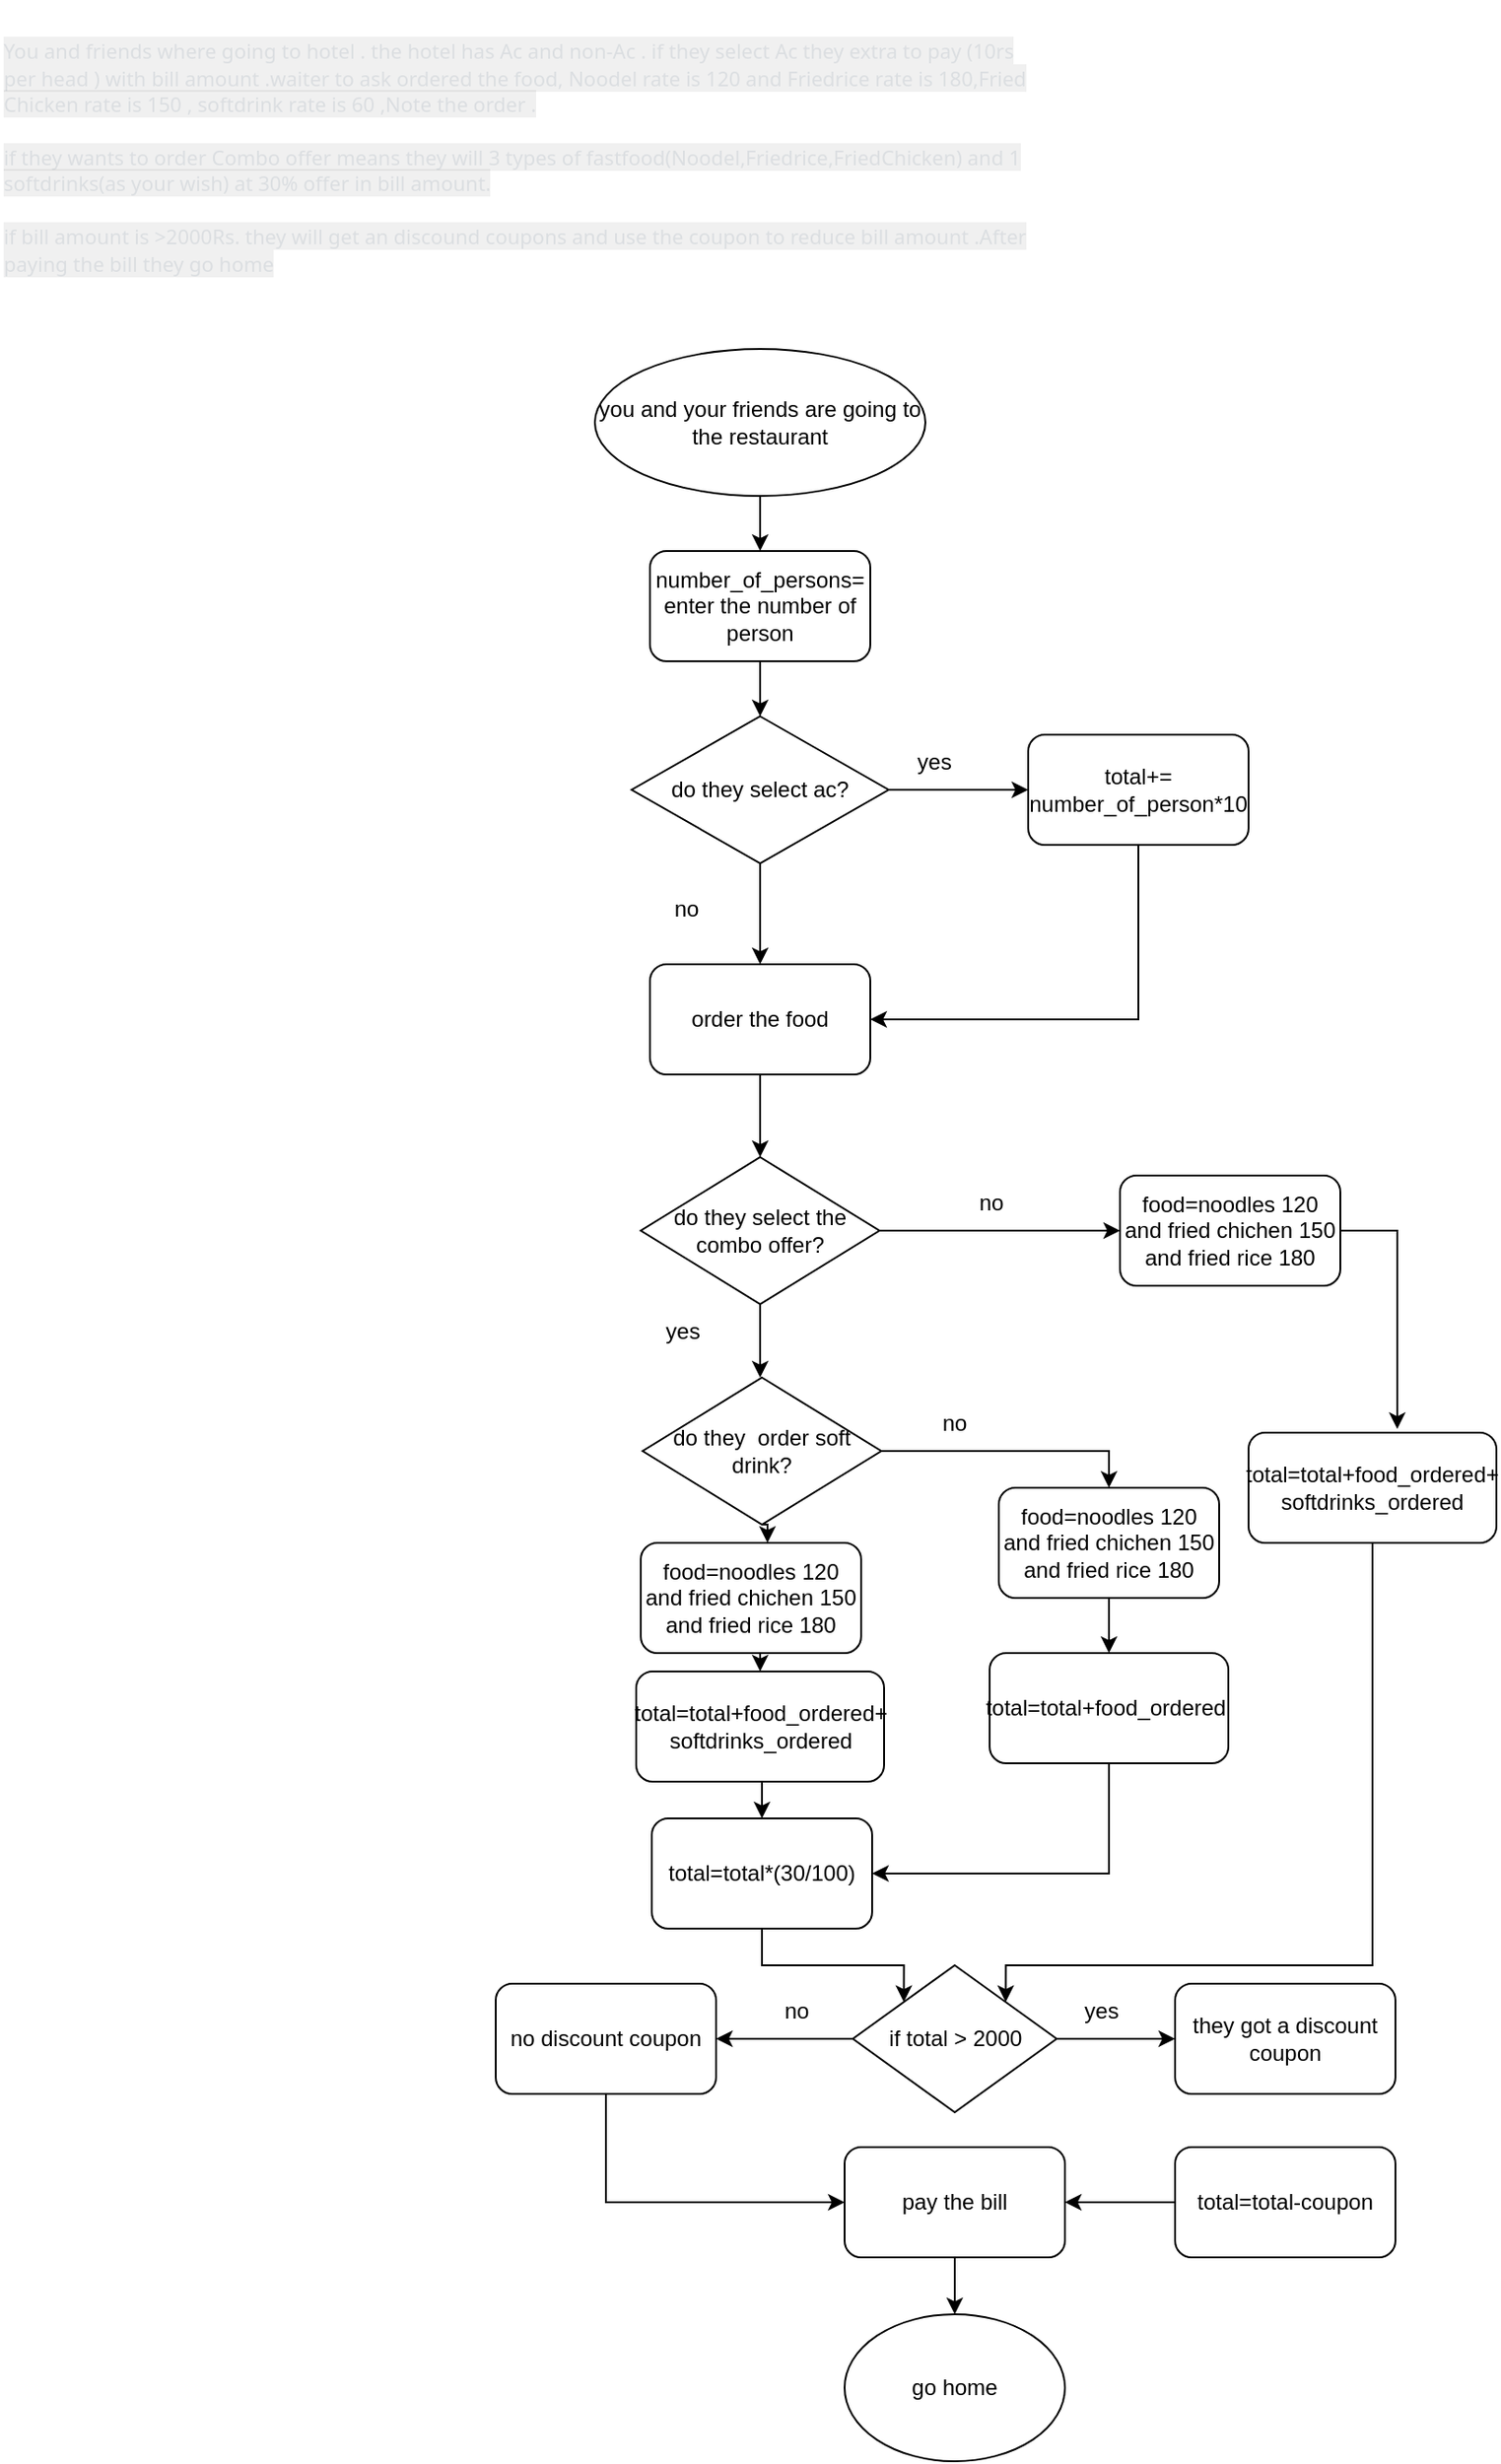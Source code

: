 <mxfile version="21.6.5" type="device">
  <diagram id="C5RBs43oDa-KdzZeNtuy" name="Page-1">
    <mxGraphModel dx="1120" dy="524" grid="1" gridSize="10" guides="1" tooltips="1" connect="1" arrows="1" fold="1" page="1" pageScale="1" pageWidth="827" pageHeight="1169" math="0" shadow="0">
      <root>
        <mxCell id="WIyWlLk6GJQsqaUBKTNV-0" />
        <mxCell id="WIyWlLk6GJQsqaUBKTNV-1" parent="WIyWlLk6GJQsqaUBKTNV-0" />
        <mxCell id="k8llUayksxSRVJIJTIAX-0" value="&lt;font style=&quot;font-size: 11px;&quot;&gt;&lt;br&gt;&lt;span style=&quot;margin: 0px; padding: 0px; border: 0px; font-weight: 400; font-style: normal; font-family: &amp;quot;gg sans&amp;quot;, &amp;quot;Noto Sans&amp;quot;, &amp;quot;Helvetica Neue&amp;quot;, Helvetica, Arial, sans-serif; vertical-align: baseline; outline: 0px; color: rgb(219, 222, 225); font-variant-ligatures: normal; font-variant-caps: normal; letter-spacing: normal; orphans: 2; text-align: left; text-indent: 0px; text-transform: none; widows: 2; word-spacing: 0px; -webkit-text-stroke-width: 0px; background-color: rgba(2, 2, 2, 0.06); text-decoration-thickness: initial; text-decoration-style: initial; text-decoration-color: initial;&quot;&gt;You and friends where going to hotel &lt;/span&gt;&lt;span style=&quot;margin: 0px; padding: 0px; border: 0px; font-weight: 400; font-style: normal; font-family: &amp;quot;gg sans&amp;quot;, &amp;quot;Noto Sans&amp;quot;, &amp;quot;Helvetica Neue&amp;quot;, Helvetica, Arial, sans-serif; vertical-align: baseline; outline: 0px; color: rgb(219, 222, 225); font-variant-ligatures: normal; font-variant-caps: normal; letter-spacing: normal; orphans: 2; text-align: left; text-indent: 0px; text-transform: none; widows: 2; word-spacing: 0px; -webkit-text-stroke-width: 0px; background-color: rgba(2, 2, 2, 0.06); text-decoration-thickness: initial; text-decoration-style: initial; text-decoration-color: initial;&quot;&gt;. the hotel has Ac and non&lt;/span&gt;&lt;span style=&quot;margin: 0px; padding: 0px; border: 0px; font-weight: 400; font-style: normal; font-family: &amp;quot;gg sans&amp;quot;, &amp;quot;Noto Sans&amp;quot;, &amp;quot;Helvetica Neue&amp;quot;, Helvetica, Arial, sans-serif; vertical-align: baseline; outline: 0px; color: rgb(219, 222, 225); font-variant-ligatures: normal; font-variant-caps: normal; letter-spacing: normal; orphans: 2; text-align: left; text-indent: 0px; text-transform: none; widows: 2; word-spacing: 0px; -webkit-text-stroke-width: 0px; background-color: rgba(2, 2, 2, 0.06); text-decoration-thickness: initial; text-decoration-style: initial; text-decoration-color: initial;&quot;&gt;-Ac &lt;/span&gt;&lt;span style=&quot;margin: 0px; padding: 0px; border: 0px; font-weight: 400; font-style: normal; font-family: &amp;quot;gg sans&amp;quot;, &amp;quot;Noto Sans&amp;quot;, &amp;quot;Helvetica Neue&amp;quot;, Helvetica, Arial, sans-serif; vertical-align: baseline; outline: 0px; color: rgb(219, 222, 225); font-variant-ligatures: normal; font-variant-caps: normal; letter-spacing: normal; orphans: 2; text-align: left; text-indent: 0px; text-transform: none; widows: 2; word-spacing: 0px; -webkit-text-stroke-width: 0px; background-color: rgba(2, 2, 2, 0.06); text-decoration-thickness: initial; text-decoration-style: initial; text-decoration-color: initial;&quot;&gt;. if they select Ac they extra to pay &lt;/span&gt;&lt;span style=&quot;margin: 0px; padding: 0px; border: 0px; font-weight: 400; font-style: normal; font-family: &amp;quot;gg sans&amp;quot;, &amp;quot;Noto Sans&amp;quot;, &amp;quot;Helvetica Neue&amp;quot;, Helvetica, Arial, sans-serif; vertical-align: baseline; outline: 0px; color: rgb(219, 222, 225); font-variant-ligatures: normal; font-variant-caps: normal; letter-spacing: normal; orphans: 2; text-align: left; text-indent: 0px; text-transform: none; widows: 2; word-spacing: 0px; -webkit-text-stroke-width: 0px; background-color: rgba(2, 2, 2, 0.06); text-decoration-thickness: initial; text-decoration-style: initial; text-decoration-color: initial;&quot;&gt;(10rs per head &lt;/span&gt;&lt;span style=&quot;margin: 0px; padding: 0px; border: 0px; font-weight: 400; font-style: normal; font-family: &amp;quot;gg sans&amp;quot;, &amp;quot;Noto Sans&amp;quot;, &amp;quot;Helvetica Neue&amp;quot;, Helvetica, Arial, sans-serif; vertical-align: baseline; outline: 0px; color: rgb(219, 222, 225); font-variant-ligatures: normal; font-variant-caps: normal; letter-spacing: normal; orphans: 2; text-align: left; text-indent: 0px; text-transform: none; widows: 2; word-spacing: 0px; -webkit-text-stroke-width: 0px; background-color: rgba(2, 2, 2, 0.06); text-decoration-thickness: initial; text-decoration-style: initial; text-decoration-color: initial;&quot;&gt;) with bill amount &lt;/span&gt;&lt;span style=&quot;margin: 0px; padding: 0px; border: 0px; font-weight: 400; font-style: normal; font-family: &amp;quot;gg sans&amp;quot;, &amp;quot;Noto Sans&amp;quot;, &amp;quot;Helvetica Neue&amp;quot;, Helvetica, Arial, sans-serif; vertical-align: baseline; outline: 0px; color: rgb(219, 222, 225); font-variant-ligatures: normal; font-variant-caps: normal; letter-spacing: normal; orphans: 2; text-align: left; text-indent: 0px; text-transform: none; widows: 2; word-spacing: 0px; -webkit-text-stroke-width: 0px; background-color: rgba(2, 2, 2, 0.06); text-decoration-thickness: initial; text-decoration-style: initial; text-decoration-color: initial;&quot;&gt;.waiter to ask ordered the food&lt;/span&gt;&lt;span style=&quot;margin: 0px; padding: 0px; border: 0px; font-weight: 400; font-style: normal; font-family: &amp;quot;gg sans&amp;quot;, &amp;quot;Noto Sans&amp;quot;, &amp;quot;Helvetica Neue&amp;quot;, Helvetica, Arial, sans-serif; vertical-align: baseline; outline: 0px; color: rgb(219, 222, 225); font-variant-ligatures: normal; font-variant-caps: normal; letter-spacing: normal; orphans: 2; text-align: left; text-indent: 0px; text-transform: none; widows: 2; word-spacing: 0px; -webkit-text-stroke-width: 0px; background-color: rgba(2, 2, 2, 0.06); text-decoration-thickness: initial; text-decoration-style: initial; text-decoration-color: initial;&quot;&gt;, Noodel rate is 120 and Friedrice rate is 180&lt;/span&gt;&lt;span style=&quot;margin: 0px; padding: 0px; border: 0px; font-weight: 400; font-style: normal; font-family: &amp;quot;gg sans&amp;quot;, &amp;quot;Noto Sans&amp;quot;, &amp;quot;Helvetica Neue&amp;quot;, Helvetica, Arial, sans-serif; vertical-align: baseline; outline: 0px; color: rgb(219, 222, 225); font-variant-ligatures: normal; font-variant-caps: normal; letter-spacing: normal; orphans: 2; text-align: left; text-indent: 0px; text-transform: none; widows: 2; word-spacing: 0px; -webkit-text-stroke-width: 0px; background-color: rgba(2, 2, 2, 0.06); text-decoration-thickness: initial; text-decoration-style: initial; text-decoration-color: initial;&quot;&gt;,Fried Chicken rate is 150 &lt;/span&gt;&lt;span style=&quot;margin: 0px; padding: 0px; border: 0px; font-weight: 400; font-style: normal; font-family: &amp;quot;gg sans&amp;quot;, &amp;quot;Noto Sans&amp;quot;, &amp;quot;Helvetica Neue&amp;quot;, Helvetica, Arial, sans-serif; vertical-align: baseline; outline: 0px; color: rgb(219, 222, 225); font-variant-ligatures: normal; font-variant-caps: normal; letter-spacing: normal; orphans: 2; text-align: left; text-indent: 0px; text-transform: none; widows: 2; word-spacing: 0px; -webkit-text-stroke-width: 0px; background-color: rgba(2, 2, 2, 0.06); text-decoration-thickness: initial; text-decoration-style: initial; text-decoration-color: initial;&quot;&gt;, softdrink rate is 60 &lt;/span&gt;&lt;span style=&quot;margin: 0px; padding: 0px; border: 0px; font-weight: 400; font-style: normal; font-family: &amp;quot;gg sans&amp;quot;, &amp;quot;Noto Sans&amp;quot;, &amp;quot;Helvetica Neue&amp;quot;, Helvetica, Arial, sans-serif; vertical-align: baseline; outline: 0px; color: rgb(219, 222, 225); font-variant-ligatures: normal; font-variant-caps: normal; letter-spacing: normal; orphans: 2; text-align: left; text-indent: 0px; text-transform: none; widows: 2; word-spacing: 0px; -webkit-text-stroke-width: 0px; background-color: rgba(2, 2, 2, 0.06); text-decoration-thickness: initial; text-decoration-style: initial; text-decoration-color: initial;&quot;&gt;,Note the order &lt;/span&gt;&lt;span style=&quot;margin: 0px; padding: 0px; border: 0px; font-weight: 400; font-style: normal; font-family: &amp;quot;gg sans&amp;quot;, &amp;quot;Noto Sans&amp;quot;, &amp;quot;Helvetica Neue&amp;quot;, Helvetica, Arial, sans-serif; vertical-align: baseline; outline: 0px; color: rgb(219, 222, 225); font-variant-ligatures: normal; font-variant-caps: normal; letter-spacing: normal; orphans: 2; text-align: left; text-indent: 0px; text-transform: none; widows: 2; word-spacing: 0px; -webkit-text-stroke-width: 0px; background-color: rgba(2, 2, 2, 0.06); text-decoration-thickness: initial; text-decoration-style: initial; text-decoration-color: initial;&quot;&gt;.&lt;/span&gt;&lt;span style=&quot;margin: 0px; padding: 0px; border: 0px; font-weight: 400; font-style: normal; font-family: &amp;quot;gg sans&amp;quot;, &amp;quot;Noto Sans&amp;quot;, &amp;quot;Helvetica Neue&amp;quot;, Helvetica, Arial, sans-serif; vertical-align: baseline; outline: 0px; color: rgb(219, 222, 225); font-variant-ligatures: normal; font-variant-caps: normal; letter-spacing: normal; orphans: 2; text-align: left; text-indent: 0px; text-transform: none; widows: 2; word-spacing: 0px; -webkit-text-stroke-width: 0px; background-color: rgba(2, 2, 2, 0.06); text-decoration-thickness: initial; text-decoration-style: initial; text-decoration-color: initial;&quot;&gt;&lt;br&gt;&lt;br&gt;if they wants to order Combo offer means they will 3 types of fastfood&lt;/span&gt;&lt;span style=&quot;margin: 0px; padding: 0px; border: 0px; font-weight: 400; font-style: normal; font-family: &amp;quot;gg sans&amp;quot;, &amp;quot;Noto Sans&amp;quot;, &amp;quot;Helvetica Neue&amp;quot;, Helvetica, Arial, sans-serif; vertical-align: baseline; outline: 0px; color: rgb(219, 222, 225); font-variant-ligatures: normal; font-variant-caps: normal; letter-spacing: normal; orphans: 2; text-align: left; text-indent: 0px; text-transform: none; widows: 2; word-spacing: 0px; -webkit-text-stroke-width: 0px; background-color: rgba(2, 2, 2, 0.06); text-decoration-thickness: initial; text-decoration-style: initial; text-decoration-color: initial;&quot;&gt;(Noodel&lt;/span&gt;&lt;span style=&quot;margin: 0px; padding: 0px; border: 0px; font-weight: 400; font-style: normal; font-family: &amp;quot;gg sans&amp;quot;, &amp;quot;Noto Sans&amp;quot;, &amp;quot;Helvetica Neue&amp;quot;, Helvetica, Arial, sans-serif; vertical-align: baseline; outline: 0px; color: rgb(219, 222, 225); font-variant-ligatures: normal; font-variant-caps: normal; letter-spacing: normal; orphans: 2; text-align: left; text-indent: 0px; text-transform: none; widows: 2; word-spacing: 0px; -webkit-text-stroke-width: 0px; background-color: rgba(2, 2, 2, 0.06); text-decoration-thickness: initial; text-decoration-style: initial; text-decoration-color: initial;&quot;&gt;,Friedrice&lt;/span&gt;&lt;span style=&quot;margin: 0px; padding: 0px; border: 0px; font-weight: 400; font-style: normal; font-family: &amp;quot;gg sans&amp;quot;, &amp;quot;Noto Sans&amp;quot;, &amp;quot;Helvetica Neue&amp;quot;, Helvetica, Arial, sans-serif; vertical-align: baseline; outline: 0px; color: rgb(219, 222, 225); font-variant-ligatures: normal; font-variant-caps: normal; letter-spacing: normal; orphans: 2; text-align: left; text-indent: 0px; text-transform: none; widows: 2; word-spacing: 0px; -webkit-text-stroke-width: 0px; background-color: rgba(2, 2, 2, 0.06); text-decoration-thickness: initial; text-decoration-style: initial; text-decoration-color: initial;&quot;&gt;,FriedChicken&lt;/span&gt;&lt;span style=&quot;margin: 0px; padding: 0px; border: 0px; font-weight: 400; font-style: normal; font-family: &amp;quot;gg sans&amp;quot;, &amp;quot;Noto Sans&amp;quot;, &amp;quot;Helvetica Neue&amp;quot;, Helvetica, Arial, sans-serif; vertical-align: baseline; outline: 0px; color: rgb(219, 222, 225); font-variant-ligatures: normal; font-variant-caps: normal; letter-spacing: normal; orphans: 2; text-align: left; text-indent: 0px; text-transform: none; widows: 2; word-spacing: 0px; -webkit-text-stroke-width: 0px; background-color: rgba(2, 2, 2, 0.06); text-decoration-thickness: initial; text-decoration-style: initial; text-decoration-color: initial;&quot;&gt;) and 1 softdrinks&lt;/span&gt;&lt;span style=&quot;margin: 0px; padding: 0px; border: 0px; font-weight: 400; font-style: normal; font-family: &amp;quot;gg sans&amp;quot;, &amp;quot;Noto Sans&amp;quot;, &amp;quot;Helvetica Neue&amp;quot;, Helvetica, Arial, sans-serif; vertical-align: baseline; outline: 0px; color: rgb(219, 222, 225); font-variant-ligatures: normal; font-variant-caps: normal; letter-spacing: normal; orphans: 2; text-align: left; text-indent: 0px; text-transform: none; widows: 2; word-spacing: 0px; -webkit-text-stroke-width: 0px; background-color: rgba(2, 2, 2, 0.06); text-decoration-thickness: initial; text-decoration-style: initial; text-decoration-color: initial;&quot;&gt;(as your wish&lt;/span&gt;&lt;span style=&quot;margin: 0px; padding: 0px; border: 0px; font-weight: 400; font-style: normal; font-family: &amp;quot;gg sans&amp;quot;, &amp;quot;Noto Sans&amp;quot;, &amp;quot;Helvetica Neue&amp;quot;, Helvetica, Arial, sans-serif; vertical-align: baseline; outline: 0px; color: rgb(219, 222, 225); font-variant-ligatures: normal; font-variant-caps: normal; letter-spacing: normal; orphans: 2; text-align: left; text-indent: 0px; text-transform: none; widows: 2; word-spacing: 0px; -webkit-text-stroke-width: 0px; background-color: rgba(2, 2, 2, 0.06); text-decoration-thickness: initial; text-decoration-style: initial; text-decoration-color: initial;&quot;&gt;) at 30&lt;/span&gt;&lt;span style=&quot;margin: 0px; padding: 0px; border: 0px; font-weight: 400; font-style: normal; font-family: &amp;quot;gg sans&amp;quot;, &amp;quot;Noto Sans&amp;quot;, &amp;quot;Helvetica Neue&amp;quot;, Helvetica, Arial, sans-serif; vertical-align: baseline; outline: 0px; color: rgb(219, 222, 225); font-variant-ligatures: normal; font-variant-caps: normal; letter-spacing: normal; orphans: 2; text-align: left; text-indent: 0px; text-transform: none; widows: 2; word-spacing: 0px; -webkit-text-stroke-width: 0px; background-color: rgba(2, 2, 2, 0.06); text-decoration-thickness: initial; text-decoration-style: initial; text-decoration-color: initial;&quot;&gt;% offer in bill amount&lt;/span&gt;&lt;span style=&quot;margin: 0px; padding: 0px; border: 0px; font-weight: 400; font-style: normal; font-family: &amp;quot;gg sans&amp;quot;, &amp;quot;Noto Sans&amp;quot;, &amp;quot;Helvetica Neue&amp;quot;, Helvetica, Arial, sans-serif; vertical-align: baseline; outline: 0px; color: rgb(219, 222, 225); font-variant-ligatures: normal; font-variant-caps: normal; letter-spacing: normal; orphans: 2; text-align: left; text-indent: 0px; text-transform: none; widows: 2; word-spacing: 0px; -webkit-text-stroke-width: 0px; background-color: rgba(2, 2, 2, 0.06); text-decoration-thickness: initial; text-decoration-style: initial; text-decoration-color: initial;&quot;&gt;.&lt;/span&gt;&lt;span style=&quot;margin: 0px; padding: 0px; border: 0px; font-weight: 400; font-style: normal; font-family: &amp;quot;gg sans&amp;quot;, &amp;quot;Noto Sans&amp;quot;, &amp;quot;Helvetica Neue&amp;quot;, Helvetica, Arial, sans-serif; vertical-align: baseline; outline: 0px; color: rgb(219, 222, 225); font-variant-ligatures: normal; font-variant-caps: normal; letter-spacing: normal; orphans: 2; text-align: left; text-indent: 0px; text-transform: none; widows: 2; word-spacing: 0px; -webkit-text-stroke-width: 0px; background-color: rgba(2, 2, 2, 0.06); text-decoration-thickness: initial; text-decoration-style: initial; text-decoration-color: initial;&quot;&gt;&lt;br&gt;&lt;br&gt;if bill amount is &lt;/span&gt;&lt;span style=&quot;margin: 0px; padding: 0px; border: 0px; font-weight: 400; font-style: normal; font-family: &amp;quot;gg sans&amp;quot;, &amp;quot;Noto Sans&amp;quot;, &amp;quot;Helvetica Neue&amp;quot;, Helvetica, Arial, sans-serif; vertical-align: baseline; outline: 0px; color: rgb(219, 222, 225); font-variant-ligatures: normal; font-variant-caps: normal; letter-spacing: normal; orphans: 2; text-align: left; text-indent: 0px; text-transform: none; widows: 2; word-spacing: 0px; -webkit-text-stroke-width: 0px; background-color: rgba(2, 2, 2, 0.06); text-decoration-thickness: initial; text-decoration-style: initial; text-decoration-color: initial;&quot;&gt;&amp;gt;2000Rs&lt;/span&gt;&lt;span style=&quot;margin: 0px; padding: 0px; border: 0px; font-weight: 400; font-style: normal; font-family: &amp;quot;gg sans&amp;quot;, &amp;quot;Noto Sans&amp;quot;, &amp;quot;Helvetica Neue&amp;quot;, Helvetica, Arial, sans-serif; vertical-align: baseline; outline: 0px; color: rgb(219, 222, 225); font-variant-ligatures: normal; font-variant-caps: normal; letter-spacing: normal; orphans: 2; text-align: left; text-indent: 0px; text-transform: none; widows: 2; word-spacing: 0px; -webkit-text-stroke-width: 0px; background-color: rgba(2, 2, 2, 0.06); text-decoration-thickness: initial; text-decoration-style: initial; text-decoration-color: initial;&quot;&gt;. they will get an discound coupons and use the coupon to reduce bill amount &lt;/span&gt;&lt;span style=&quot;margin: 0px; padding: 0px; border: 0px; font-weight: 400; font-style: normal; font-family: &amp;quot;gg sans&amp;quot;, &amp;quot;Noto Sans&amp;quot;, &amp;quot;Helvetica Neue&amp;quot;, Helvetica, Arial, sans-serif; vertical-align: baseline; outline: 0px; color: rgb(219, 222, 225); font-variant-ligatures: normal; font-variant-caps: normal; letter-spacing: normal; orphans: 2; text-align: left; text-indent: 0px; text-transform: none; widows: 2; word-spacing: 0px; -webkit-text-stroke-width: 0px; background-color: rgba(2, 2, 2, 0.06); text-decoration-thickness: initial; text-decoration-style: initial; text-decoration-color: initial;&quot;&gt;.After paying the bill they go home&lt;/span&gt;&lt;br&gt;&lt;/font&gt;" style="text;whiteSpace=wrap;html=1;" parent="WIyWlLk6GJQsqaUBKTNV-1" vertex="1">
          <mxGeometry width="560" height="150" as="geometry" />
        </mxCell>
        <mxCell id="k8llUayksxSRVJIJTIAX-6" style="edgeStyle=orthogonalEdgeStyle;rounded=0;orthogonalLoop=1;jettySize=auto;html=1;exitX=0.5;exitY=1;exitDx=0;exitDy=0;entryX=0.5;entryY=0;entryDx=0;entryDy=0;" parent="WIyWlLk6GJQsqaUBKTNV-1" source="k8llUayksxSRVJIJTIAX-2" target="k8llUayksxSRVJIJTIAX-4" edge="1">
          <mxGeometry relative="1" as="geometry" />
        </mxCell>
        <mxCell id="k8llUayksxSRVJIJTIAX-2" value="you and your friends are going to the restaurant" style="ellipse;whiteSpace=wrap;html=1;" parent="WIyWlLk6GJQsqaUBKTNV-1" vertex="1">
          <mxGeometry x="324" y="190" width="180" height="80" as="geometry" />
        </mxCell>
        <mxCell id="k8llUayksxSRVJIJTIAX-8" style="edgeStyle=orthogonalEdgeStyle;rounded=0;orthogonalLoop=1;jettySize=auto;html=1;exitX=1;exitY=0.5;exitDx=0;exitDy=0;entryX=0;entryY=0.5;entryDx=0;entryDy=0;" parent="WIyWlLk6GJQsqaUBKTNV-1" source="k8llUayksxSRVJIJTIAX-3" target="k8llUayksxSRVJIJTIAX-5" edge="1">
          <mxGeometry relative="1" as="geometry" />
        </mxCell>
        <mxCell id="k8llUayksxSRVJIJTIAX-10" style="edgeStyle=orthogonalEdgeStyle;rounded=0;orthogonalLoop=1;jettySize=auto;html=1;exitX=0.5;exitY=1;exitDx=0;exitDy=0;entryX=0.5;entryY=0;entryDx=0;entryDy=0;" parent="WIyWlLk6GJQsqaUBKTNV-1" source="k8llUayksxSRVJIJTIAX-3" edge="1">
          <mxGeometry relative="1" as="geometry">
            <mxPoint x="414" y="525" as="targetPoint" />
          </mxGeometry>
        </mxCell>
        <mxCell id="k8llUayksxSRVJIJTIAX-3" value="do they select ac?" style="rhombus;whiteSpace=wrap;html=1;" parent="WIyWlLk6GJQsqaUBKTNV-1" vertex="1">
          <mxGeometry x="344" y="390" width="140" height="80" as="geometry" />
        </mxCell>
        <mxCell id="k8llUayksxSRVJIJTIAX-7" style="edgeStyle=orthogonalEdgeStyle;rounded=0;orthogonalLoop=1;jettySize=auto;html=1;exitX=0.5;exitY=1;exitDx=0;exitDy=0;entryX=0.5;entryY=0;entryDx=0;entryDy=0;" parent="WIyWlLk6GJQsqaUBKTNV-1" source="k8llUayksxSRVJIJTIAX-4" target="k8llUayksxSRVJIJTIAX-3" edge="1">
          <mxGeometry relative="1" as="geometry" />
        </mxCell>
        <mxCell id="k8llUayksxSRVJIJTIAX-4" value="number_of_persons= enter the number of person" style="rounded=1;whiteSpace=wrap;html=1;" parent="WIyWlLk6GJQsqaUBKTNV-1" vertex="1">
          <mxGeometry x="354" y="300" width="120" height="60" as="geometry" />
        </mxCell>
        <mxCell id="k8llUayksxSRVJIJTIAX-14" style="edgeStyle=orthogonalEdgeStyle;rounded=0;orthogonalLoop=1;jettySize=auto;html=1;exitX=0.5;exitY=1;exitDx=0;exitDy=0;entryX=1;entryY=0.5;entryDx=0;entryDy=0;" parent="WIyWlLk6GJQsqaUBKTNV-1" source="k8llUayksxSRVJIJTIAX-5" target="k8llUayksxSRVJIJTIAX-13" edge="1">
          <mxGeometry relative="1" as="geometry" />
        </mxCell>
        <mxCell id="k8llUayksxSRVJIJTIAX-5" value="total+= number_of_person*10" style="rounded=1;whiteSpace=wrap;html=1;" parent="WIyWlLk6GJQsqaUBKTNV-1" vertex="1">
          <mxGeometry x="560" y="400" width="120" height="60" as="geometry" />
        </mxCell>
        <mxCell id="k8llUayksxSRVJIJTIAX-20" style="edgeStyle=orthogonalEdgeStyle;rounded=0;orthogonalLoop=1;jettySize=auto;html=1;exitX=0.5;exitY=1;exitDx=0;exitDy=0;entryX=0.5;entryY=0;entryDx=0;entryDy=0;" parent="WIyWlLk6GJQsqaUBKTNV-1" source="k8llUayksxSRVJIJTIAX-12" edge="1">
          <mxGeometry relative="1" as="geometry">
            <mxPoint x="414" y="750" as="targetPoint" />
          </mxGeometry>
        </mxCell>
        <mxCell id="k8llUayksxSRVJIJTIAX-22" style="edgeStyle=orthogonalEdgeStyle;rounded=0;orthogonalLoop=1;jettySize=auto;html=1;exitX=1;exitY=0.5;exitDx=0;exitDy=0;entryX=0;entryY=0.5;entryDx=0;entryDy=0;" parent="WIyWlLk6GJQsqaUBKTNV-1" source="k8llUayksxSRVJIJTIAX-12" edge="1">
          <mxGeometry relative="1" as="geometry">
            <mxPoint x="610" y="670" as="targetPoint" />
          </mxGeometry>
        </mxCell>
        <mxCell id="k8llUayksxSRVJIJTIAX-12" value="do they select the combo offer?" style="rhombus;whiteSpace=wrap;html=1;" parent="WIyWlLk6GJQsqaUBKTNV-1" vertex="1">
          <mxGeometry x="349" y="630" width="130" height="80" as="geometry" />
        </mxCell>
        <mxCell id="k8llUayksxSRVJIJTIAX-15" style="edgeStyle=orthogonalEdgeStyle;rounded=0;orthogonalLoop=1;jettySize=auto;html=1;exitX=0.5;exitY=1;exitDx=0;exitDy=0;" parent="WIyWlLk6GJQsqaUBKTNV-1" source="k8llUayksxSRVJIJTIAX-13" target="k8llUayksxSRVJIJTIAX-12" edge="1">
          <mxGeometry relative="1" as="geometry" />
        </mxCell>
        <mxCell id="k8llUayksxSRVJIJTIAX-13" value="order the food" style="rounded=1;whiteSpace=wrap;html=1;" parent="WIyWlLk6GJQsqaUBKTNV-1" vertex="1">
          <mxGeometry x="354" y="525" width="120" height="60" as="geometry" />
        </mxCell>
        <mxCell id="k8llUayksxSRVJIJTIAX-16" value="yes" style="text;html=1;strokeColor=none;fillColor=none;align=center;verticalAlign=middle;whiteSpace=wrap;rounded=0;" parent="WIyWlLk6GJQsqaUBKTNV-1" vertex="1">
          <mxGeometry x="479" y="400" width="60" height="30" as="geometry" />
        </mxCell>
        <mxCell id="k8llUayksxSRVJIJTIAX-17" value="no" style="text;html=1;strokeColor=none;fillColor=none;align=center;verticalAlign=middle;whiteSpace=wrap;rounded=0;" parent="WIyWlLk6GJQsqaUBKTNV-1" vertex="1">
          <mxGeometry x="344" y="480" width="60" height="30" as="geometry" />
        </mxCell>
        <mxCell id="k8llUayksxSRVJIJTIAX-23" value="no" style="text;html=1;strokeColor=none;fillColor=none;align=center;verticalAlign=middle;whiteSpace=wrap;rounded=0;" parent="WIyWlLk6GJQsqaUBKTNV-1" vertex="1">
          <mxGeometry x="510" y="640" width="60" height="30" as="geometry" />
        </mxCell>
        <mxCell id="k8llUayksxSRVJIJTIAX-24" value="yes" style="text;html=1;strokeColor=none;fillColor=none;align=center;verticalAlign=middle;whiteSpace=wrap;rounded=0;" parent="WIyWlLk6GJQsqaUBKTNV-1" vertex="1">
          <mxGeometry x="342" y="710" width="60" height="30" as="geometry" />
        </mxCell>
        <mxCell id="VLeO9XLquMEbQgtOTkbF-3" style="edgeStyle=orthogonalEdgeStyle;rounded=0;orthogonalLoop=1;jettySize=auto;html=1;exitX=0.5;exitY=1;exitDx=0;exitDy=0;entryX=0.575;entryY=0;entryDx=0;entryDy=0;entryPerimeter=0;" edge="1" parent="WIyWlLk6GJQsqaUBKTNV-1" source="k8llUayksxSRVJIJTIAX-25" target="VLeO9XLquMEbQgtOTkbF-2">
          <mxGeometry relative="1" as="geometry" />
        </mxCell>
        <mxCell id="VLeO9XLquMEbQgtOTkbF-8" style="edgeStyle=orthogonalEdgeStyle;rounded=0;orthogonalLoop=1;jettySize=auto;html=1;exitX=1;exitY=0.5;exitDx=0;exitDy=0;entryX=0.5;entryY=0;entryDx=0;entryDy=0;" edge="1" parent="WIyWlLk6GJQsqaUBKTNV-1" source="k8llUayksxSRVJIJTIAX-25" target="VLeO9XLquMEbQgtOTkbF-7">
          <mxGeometry relative="1" as="geometry" />
        </mxCell>
        <mxCell id="k8llUayksxSRVJIJTIAX-25" value="do they&amp;nbsp; order soft drink?" style="rhombus;whiteSpace=wrap;html=1;" parent="WIyWlLk6GJQsqaUBKTNV-1" vertex="1">
          <mxGeometry x="350" y="750" width="130" height="80" as="geometry" />
        </mxCell>
        <mxCell id="k8llUayksxSRVJIJTIAX-32" style="edgeStyle=orthogonalEdgeStyle;rounded=0;orthogonalLoop=1;jettySize=auto;html=1;exitX=0.5;exitY=1;exitDx=0;exitDy=0;entryX=0.5;entryY=0;entryDx=0;entryDy=0;" parent="WIyWlLk6GJQsqaUBKTNV-1" source="k8llUayksxSRVJIJTIAX-26" target="k8llUayksxSRVJIJTIAX-31" edge="1">
          <mxGeometry relative="1" as="geometry" />
        </mxCell>
        <mxCell id="k8llUayksxSRVJIJTIAX-26" value="total=total+food_ordered+ softdrinks_ordered" style="rounded=1;whiteSpace=wrap;html=1;" parent="WIyWlLk6GJQsqaUBKTNV-1" vertex="1">
          <mxGeometry x="346.5" y="910" width="135" height="60" as="geometry" />
        </mxCell>
        <mxCell id="bc9mQR_PdEr3sN50CIzt-11" style="edgeStyle=orthogonalEdgeStyle;rounded=0;orthogonalLoop=1;jettySize=auto;html=1;exitX=0.5;exitY=1;exitDx=0;exitDy=0;entryX=0;entryY=0;entryDx=0;entryDy=0;" parent="WIyWlLk6GJQsqaUBKTNV-1" source="k8llUayksxSRVJIJTIAX-31" target="bc9mQR_PdEr3sN50CIzt-6" edge="1">
          <mxGeometry relative="1" as="geometry" />
        </mxCell>
        <mxCell id="k8llUayksxSRVJIJTIAX-31" value="total=total*(30/100)" style="rounded=1;whiteSpace=wrap;html=1;" parent="WIyWlLk6GJQsqaUBKTNV-1" vertex="1">
          <mxGeometry x="355" y="990" width="120" height="60" as="geometry" />
        </mxCell>
        <mxCell id="bc9mQR_PdEr3sN50CIzt-20" style="edgeStyle=orthogonalEdgeStyle;rounded=0;orthogonalLoop=1;jettySize=auto;html=1;exitX=0.5;exitY=1;exitDx=0;exitDy=0;entryX=1;entryY=0.5;entryDx=0;entryDy=0;" parent="WIyWlLk6GJQsqaUBKTNV-1" source="bc9mQR_PdEr3sN50CIzt-0" target="k8llUayksxSRVJIJTIAX-31" edge="1">
          <mxGeometry relative="1" as="geometry" />
        </mxCell>
        <mxCell id="bc9mQR_PdEr3sN50CIzt-0" value="total=total+food_ordered&amp;nbsp;" style="rounded=1;whiteSpace=wrap;html=1;" parent="WIyWlLk6GJQsqaUBKTNV-1" vertex="1">
          <mxGeometry x="539" y="900" width="130" height="60" as="geometry" />
        </mxCell>
        <mxCell id="bc9mQR_PdEr3sN50CIzt-5" value="no" style="text;html=1;strokeColor=none;fillColor=none;align=center;verticalAlign=middle;whiteSpace=wrap;rounded=0;" parent="WIyWlLk6GJQsqaUBKTNV-1" vertex="1">
          <mxGeometry x="490" y="760" width="60" height="30" as="geometry" />
        </mxCell>
        <mxCell id="bc9mQR_PdEr3sN50CIzt-16" style="edgeStyle=orthogonalEdgeStyle;rounded=0;orthogonalLoop=1;jettySize=auto;html=1;exitX=0;exitY=0.5;exitDx=0;exitDy=0;entryX=1;entryY=0.5;entryDx=0;entryDy=0;" parent="WIyWlLk6GJQsqaUBKTNV-1" source="bc9mQR_PdEr3sN50CIzt-6" target="bc9mQR_PdEr3sN50CIzt-14" edge="1">
          <mxGeometry relative="1" as="geometry" />
        </mxCell>
        <mxCell id="bc9mQR_PdEr3sN50CIzt-17" style="edgeStyle=orthogonalEdgeStyle;rounded=0;orthogonalLoop=1;jettySize=auto;html=1;exitX=1;exitY=0.5;exitDx=0;exitDy=0;entryX=0;entryY=0.5;entryDx=0;entryDy=0;" parent="WIyWlLk6GJQsqaUBKTNV-1" source="bc9mQR_PdEr3sN50CIzt-6" target="bc9mQR_PdEr3sN50CIzt-13" edge="1">
          <mxGeometry relative="1" as="geometry" />
        </mxCell>
        <mxCell id="bc9mQR_PdEr3sN50CIzt-6" value="if total &amp;gt; 2000" style="rhombus;whiteSpace=wrap;html=1;" parent="WIyWlLk6GJQsqaUBKTNV-1" vertex="1">
          <mxGeometry x="464.5" y="1070" width="111" height="80" as="geometry" />
        </mxCell>
        <mxCell id="bc9mQR_PdEr3sN50CIzt-13" value="they got a discount coupon" style="rounded=1;whiteSpace=wrap;html=1;" parent="WIyWlLk6GJQsqaUBKTNV-1" vertex="1">
          <mxGeometry x="640" y="1080" width="120" height="60" as="geometry" />
        </mxCell>
        <mxCell id="bc9mQR_PdEr3sN50CIzt-25" style="edgeStyle=orthogonalEdgeStyle;rounded=0;orthogonalLoop=1;jettySize=auto;html=1;exitX=0.5;exitY=1;exitDx=0;exitDy=0;entryX=0;entryY=0.5;entryDx=0;entryDy=0;" parent="WIyWlLk6GJQsqaUBKTNV-1" source="bc9mQR_PdEr3sN50CIzt-14" target="bc9mQR_PdEr3sN50CIzt-22" edge="1">
          <mxGeometry relative="1" as="geometry" />
        </mxCell>
        <mxCell id="bc9mQR_PdEr3sN50CIzt-14" value="no discount coupon" style="rounded=1;whiteSpace=wrap;html=1;" parent="WIyWlLk6GJQsqaUBKTNV-1" vertex="1">
          <mxGeometry x="270" y="1080" width="120" height="60" as="geometry" />
        </mxCell>
        <mxCell id="bc9mQR_PdEr3sN50CIzt-24" style="edgeStyle=orthogonalEdgeStyle;rounded=0;orthogonalLoop=1;jettySize=auto;html=1;exitX=0.5;exitY=1;exitDx=0;exitDy=0;entryX=0.5;entryY=0;entryDx=0;entryDy=0;" parent="WIyWlLk6GJQsqaUBKTNV-1" source="bc9mQR_PdEr3sN50CIzt-22" target="bc9mQR_PdEr3sN50CIzt-23" edge="1">
          <mxGeometry relative="1" as="geometry" />
        </mxCell>
        <mxCell id="bc9mQR_PdEr3sN50CIzt-22" value="pay the bill" style="rounded=1;whiteSpace=wrap;html=1;" parent="WIyWlLk6GJQsqaUBKTNV-1" vertex="1">
          <mxGeometry x="460" y="1169" width="120" height="60" as="geometry" />
        </mxCell>
        <mxCell id="bc9mQR_PdEr3sN50CIzt-23" value="go home" style="ellipse;whiteSpace=wrap;html=1;" parent="WIyWlLk6GJQsqaUBKTNV-1" vertex="1">
          <mxGeometry x="460" y="1260" width="120" height="80" as="geometry" />
        </mxCell>
        <mxCell id="bc9mQR_PdEr3sN50CIzt-29" style="edgeStyle=orthogonalEdgeStyle;rounded=0;orthogonalLoop=1;jettySize=auto;html=1;exitX=0;exitY=0.5;exitDx=0;exitDy=0;entryX=1;entryY=0.5;entryDx=0;entryDy=0;" parent="WIyWlLk6GJQsqaUBKTNV-1" source="bc9mQR_PdEr3sN50CIzt-27" target="bc9mQR_PdEr3sN50CIzt-22" edge="1">
          <mxGeometry relative="1" as="geometry" />
        </mxCell>
        <mxCell id="bc9mQR_PdEr3sN50CIzt-27" value="total=total-coupon" style="rounded=1;whiteSpace=wrap;html=1;" parent="WIyWlLk6GJQsqaUBKTNV-1" vertex="1">
          <mxGeometry x="640" y="1169" width="120" height="60" as="geometry" />
        </mxCell>
        <mxCell id="VLeO9XLquMEbQgtOTkbF-5" style="edgeStyle=orthogonalEdgeStyle;rounded=0;orthogonalLoop=1;jettySize=auto;html=1;exitX=1;exitY=0.5;exitDx=0;exitDy=0;entryX=0.6;entryY=-0.033;entryDx=0;entryDy=0;entryPerimeter=0;" edge="1" parent="WIyWlLk6GJQsqaUBKTNV-1" source="VLeO9XLquMEbQgtOTkbF-0" target="VLeO9XLquMEbQgtOTkbF-1">
          <mxGeometry relative="1" as="geometry" />
        </mxCell>
        <mxCell id="VLeO9XLquMEbQgtOTkbF-0" value="food=noodles 120 and fried chichen 150 and fried rice 180" style="rounded=1;whiteSpace=wrap;html=1;" vertex="1" parent="WIyWlLk6GJQsqaUBKTNV-1">
          <mxGeometry x="610" y="640" width="120" height="60" as="geometry" />
        </mxCell>
        <mxCell id="VLeO9XLquMEbQgtOTkbF-6" style="edgeStyle=orthogonalEdgeStyle;rounded=0;orthogonalLoop=1;jettySize=auto;html=1;exitX=0.5;exitY=1;exitDx=0;exitDy=0;entryX=1;entryY=0;entryDx=0;entryDy=0;" edge="1" parent="WIyWlLk6GJQsqaUBKTNV-1" source="VLeO9XLquMEbQgtOTkbF-1" target="bc9mQR_PdEr3sN50CIzt-6">
          <mxGeometry relative="1" as="geometry">
            <Array as="points">
              <mxPoint x="748" y="1070" />
              <mxPoint x="548" y="1070" />
            </Array>
          </mxGeometry>
        </mxCell>
        <mxCell id="VLeO9XLquMEbQgtOTkbF-1" value="total=total+food_ordered+ softdrinks_ordered" style="rounded=1;whiteSpace=wrap;html=1;" vertex="1" parent="WIyWlLk6GJQsqaUBKTNV-1">
          <mxGeometry x="680" y="780" width="135" height="60" as="geometry" />
        </mxCell>
        <mxCell id="VLeO9XLquMEbQgtOTkbF-4" style="edgeStyle=orthogonalEdgeStyle;rounded=0;orthogonalLoop=1;jettySize=auto;html=1;exitX=0.5;exitY=1;exitDx=0;exitDy=0;entryX=0.5;entryY=0;entryDx=0;entryDy=0;" edge="1" parent="WIyWlLk6GJQsqaUBKTNV-1" source="VLeO9XLquMEbQgtOTkbF-2" target="k8llUayksxSRVJIJTIAX-26">
          <mxGeometry relative="1" as="geometry" />
        </mxCell>
        <mxCell id="VLeO9XLquMEbQgtOTkbF-2" value="food=noodles 120 and fried chichen 150 and fried rice 180" style="rounded=1;whiteSpace=wrap;html=1;" vertex="1" parent="WIyWlLk6GJQsqaUBKTNV-1">
          <mxGeometry x="349" y="840" width="120" height="60" as="geometry" />
        </mxCell>
        <mxCell id="VLeO9XLquMEbQgtOTkbF-9" style="edgeStyle=orthogonalEdgeStyle;rounded=0;orthogonalLoop=1;jettySize=auto;html=1;exitX=0.5;exitY=1;exitDx=0;exitDy=0;entryX=0.5;entryY=0;entryDx=0;entryDy=0;" edge="1" parent="WIyWlLk6GJQsqaUBKTNV-1" source="VLeO9XLquMEbQgtOTkbF-7" target="bc9mQR_PdEr3sN50CIzt-0">
          <mxGeometry relative="1" as="geometry" />
        </mxCell>
        <mxCell id="VLeO9XLquMEbQgtOTkbF-7" value="food=noodles 120 and fried chichen 150 and fried rice 180" style="rounded=1;whiteSpace=wrap;html=1;" vertex="1" parent="WIyWlLk6GJQsqaUBKTNV-1">
          <mxGeometry x="544" y="810" width="120" height="60" as="geometry" />
        </mxCell>
        <mxCell id="VLeO9XLquMEbQgtOTkbF-10" value="no" style="text;html=1;strokeColor=none;fillColor=none;align=center;verticalAlign=middle;whiteSpace=wrap;rounded=0;" vertex="1" parent="WIyWlLk6GJQsqaUBKTNV-1">
          <mxGeometry x="404" y="1080" width="60" height="30" as="geometry" />
        </mxCell>
        <mxCell id="VLeO9XLquMEbQgtOTkbF-11" value="yes" style="text;html=1;strokeColor=none;fillColor=none;align=center;verticalAlign=middle;whiteSpace=wrap;rounded=0;" vertex="1" parent="WIyWlLk6GJQsqaUBKTNV-1">
          <mxGeometry x="570" y="1080" width="60" height="30" as="geometry" />
        </mxCell>
      </root>
    </mxGraphModel>
  </diagram>
</mxfile>
